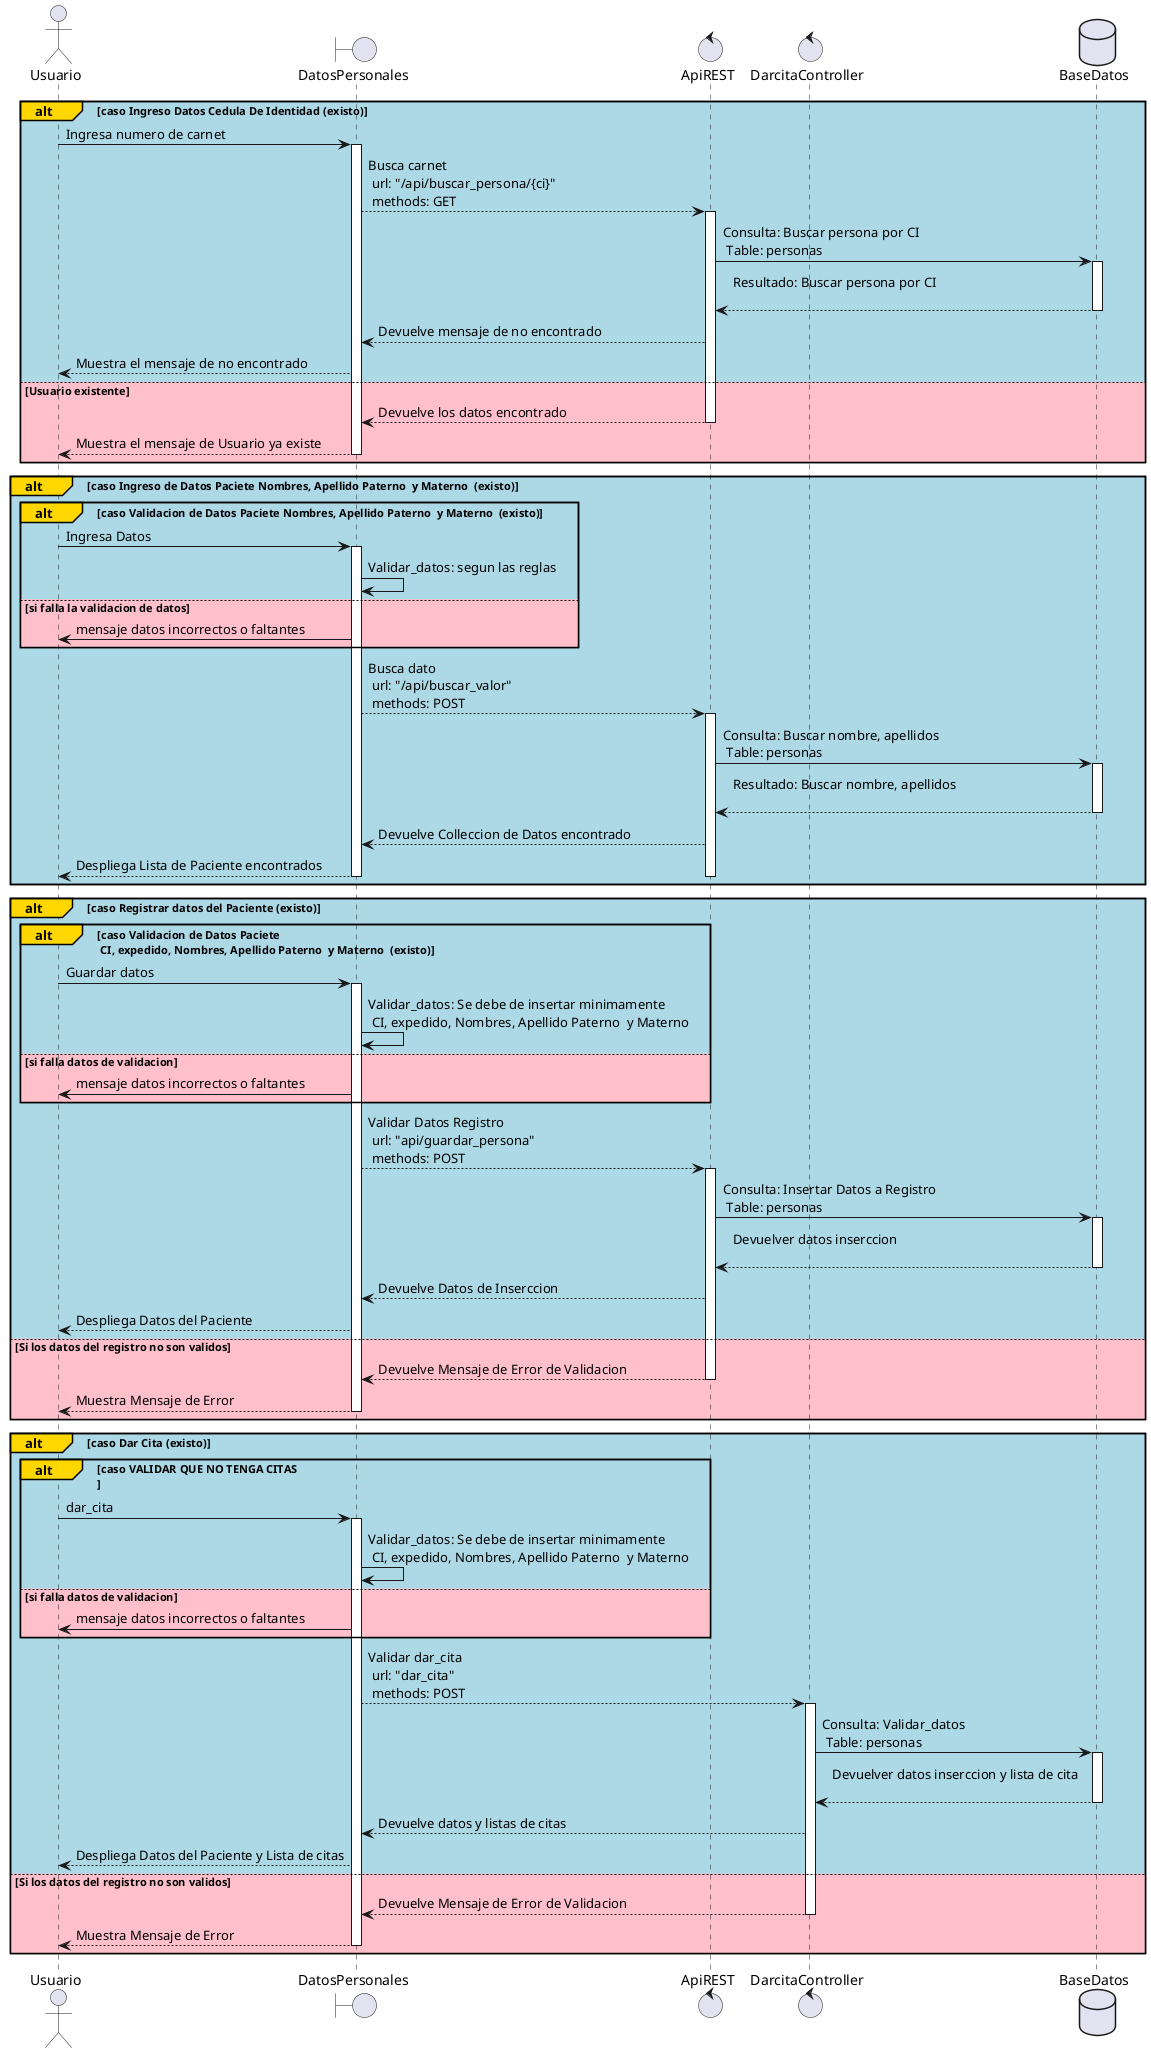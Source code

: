 @startuml
actor Usuario
boundary DatosPersonales
control ApiREST
control DarcitaController
database BaseDatos
alt#Gold #LightBlue caso Ingreso Datos Cedula De Identidad (existo)
Usuario -> DatosPersonales: Ingresa numero de carnet
activate DatosPersonales


DatosPersonales --> ApiREST: Busca carnet\n url: "/api/buscar_persona/{ci}"\n methods: GET 
Activate ApiREST

ApiREST -> BaseDatos: Consulta: Buscar persona por CI\n Table: personas
Activate BaseDatos
BaseDatos --> ApiREST: Resultado: Buscar persona por CI\n
deactivate BaseDatos
ApiREST --> DatosPersonales: Devuelve mensaje de no encontrado
DatosPersonales --> Usuario: Muestra el mensaje de no encontrado

else #Pink Usuario existente

ApiREST --> DatosPersonales: Devuelve los datos encontrado
deactivate ApiREST

DatosPersonales --> Usuario: Muestra el mensaje de Usuario ya existe
'destroy ApiREST

deactivate DatosPersonales
end

'-------------------------------'
alt#Gold #LightBlue caso Ingreso de Datos Paciete Nombres, Apellido Paterno  y Materno  (existo)
alt#Gold #LightBlue caso Validacion de Datos Paciete Nombres, Apellido Paterno  y Materno  (existo)

Usuario -> DatosPersonales: Ingresa Datos
activate DatosPersonales

DatosPersonales->DatosPersonales : Validar_datos: segun las reglas
'DatosPersonales->Usuario: mensaje correcto
else #Pink  si falla la validacion de datos
DatosPersonales->Usuario: mensaje datos incorrectos o faltantes


end
DatosPersonales --> ApiREST: Busca dato\n url: "/api/buscar_valor"\n methods: POST 
Activate ApiREST

ApiREST -> BaseDatos: Consulta: Buscar nombre, apellidos \n Table: personas
Activate BaseDatos
BaseDatos --> ApiREST: Resultado: Buscar nombre, apellidos \n
deactivate BaseDatos
ApiREST --> DatosPersonales: Devuelve Colleccion de Datos encontrado
DatosPersonales --> Usuario: Despliega Lista de Paciente encontrados
deactivate ApiREST

/'
else #Pink  si el usuario ya existe

ApiREST --> DatosPersonales: Devuelve los datos encontrado
deactivate ApiREST

DatosPersonales --> Usuario: Despliega Lista de Paciente encontrados
'destroy ApiREST
'/
deactivate DatosPersonales
end
'-------------------'
alt#Gold #LightBlue caso Registrar datos del Paciente (existo)
alt#Gold #LightBlue caso Validacion de Datos Paciete\n CI, expedido, Nombres, Apellido Paterno  y Materno  (existo)

Usuario -> DatosPersonales: Guardar datos
activate DatosPersonales

DatosPersonales->DatosPersonales : Validar_datos: Se debe de insertar minimamente \n CI, expedido, Nombres, Apellido Paterno  y Materno 
'DatosPersonales->Usuario: mensaje correcto
else #Pink  si falla datos de validacion 
DatosPersonales->Usuario: mensaje datos incorrectos o faltantes
end
DatosPersonales --> ApiREST: Validar Datos Registro\n url: "api/guardar_persona"\n methods: POST 
Activate ApiREST
ApiREST -> BaseDatos: Consulta: Insertar Datos a Registro\n Table: personas
Activate BaseDatos
BaseDatos --> ApiREST: Devuelver datos inserccion  \n
deactivate BaseDatos
ApiREST --> DatosPersonales: Devuelve Datos de Inserccion
DatosPersonales --> Usuario: Despliega Datos del Paciente
'deactivate ApiREST


else #Pink  Si los datos del registro no son validos

ApiREST --> DatosPersonales: Devuelve Mensaje de Error de Validacion
deactivate ApiREST

DatosPersonales --> Usuario: Muestra Mensaje de Error
'destroy ApiREST

deactivate DatosPersonales
end


'-------DAR CITA------------'
alt#Gold #LightBlue caso Dar Cita (existo)
alt#Gold #LightBlue caso VALIDAR QUE NO TENGA CITAS\n

Usuario -> DatosPersonales: dar_cita
activate DatosPersonales

DatosPersonales->DatosPersonales : Validar_datos: Se debe de insertar minimamente \n CI, expedido, Nombres, Apellido Paterno  y Materno 
'DatosPersonales->Usuario: mensaje correcto
else #Pink  si falla datos de validacion 
DatosPersonales->Usuario: mensaje datos incorrectos o faltantes
end
DatosPersonales --> DarcitaController: Validar dar_cita\n url: "dar_cita"\n methods: POST 
Activate DarcitaController
DarcitaController -> BaseDatos: Consulta: Validar_datos\n Table: personas
Activate BaseDatos
BaseDatos --> DarcitaController: Devuelver datos inserccion y lista de cita  \n
deactivate BaseDatos
DarcitaController --> DatosPersonales: Devuelve datos y listas de citas
DatosPersonales --> Usuario: Despliega Datos del Paciente y Lista de citas
'deactivate ApiREST


else #Pink  Si los datos del registro no son validos

DarcitaController --> DatosPersonales: Devuelve Mensaje de Error de Validacion
deactivate DarcitaController

DatosPersonales --> Usuario: Muestra Mensaje de Error
'destroy ApiREST

deactivate DatosPersonales
end

@enduml
